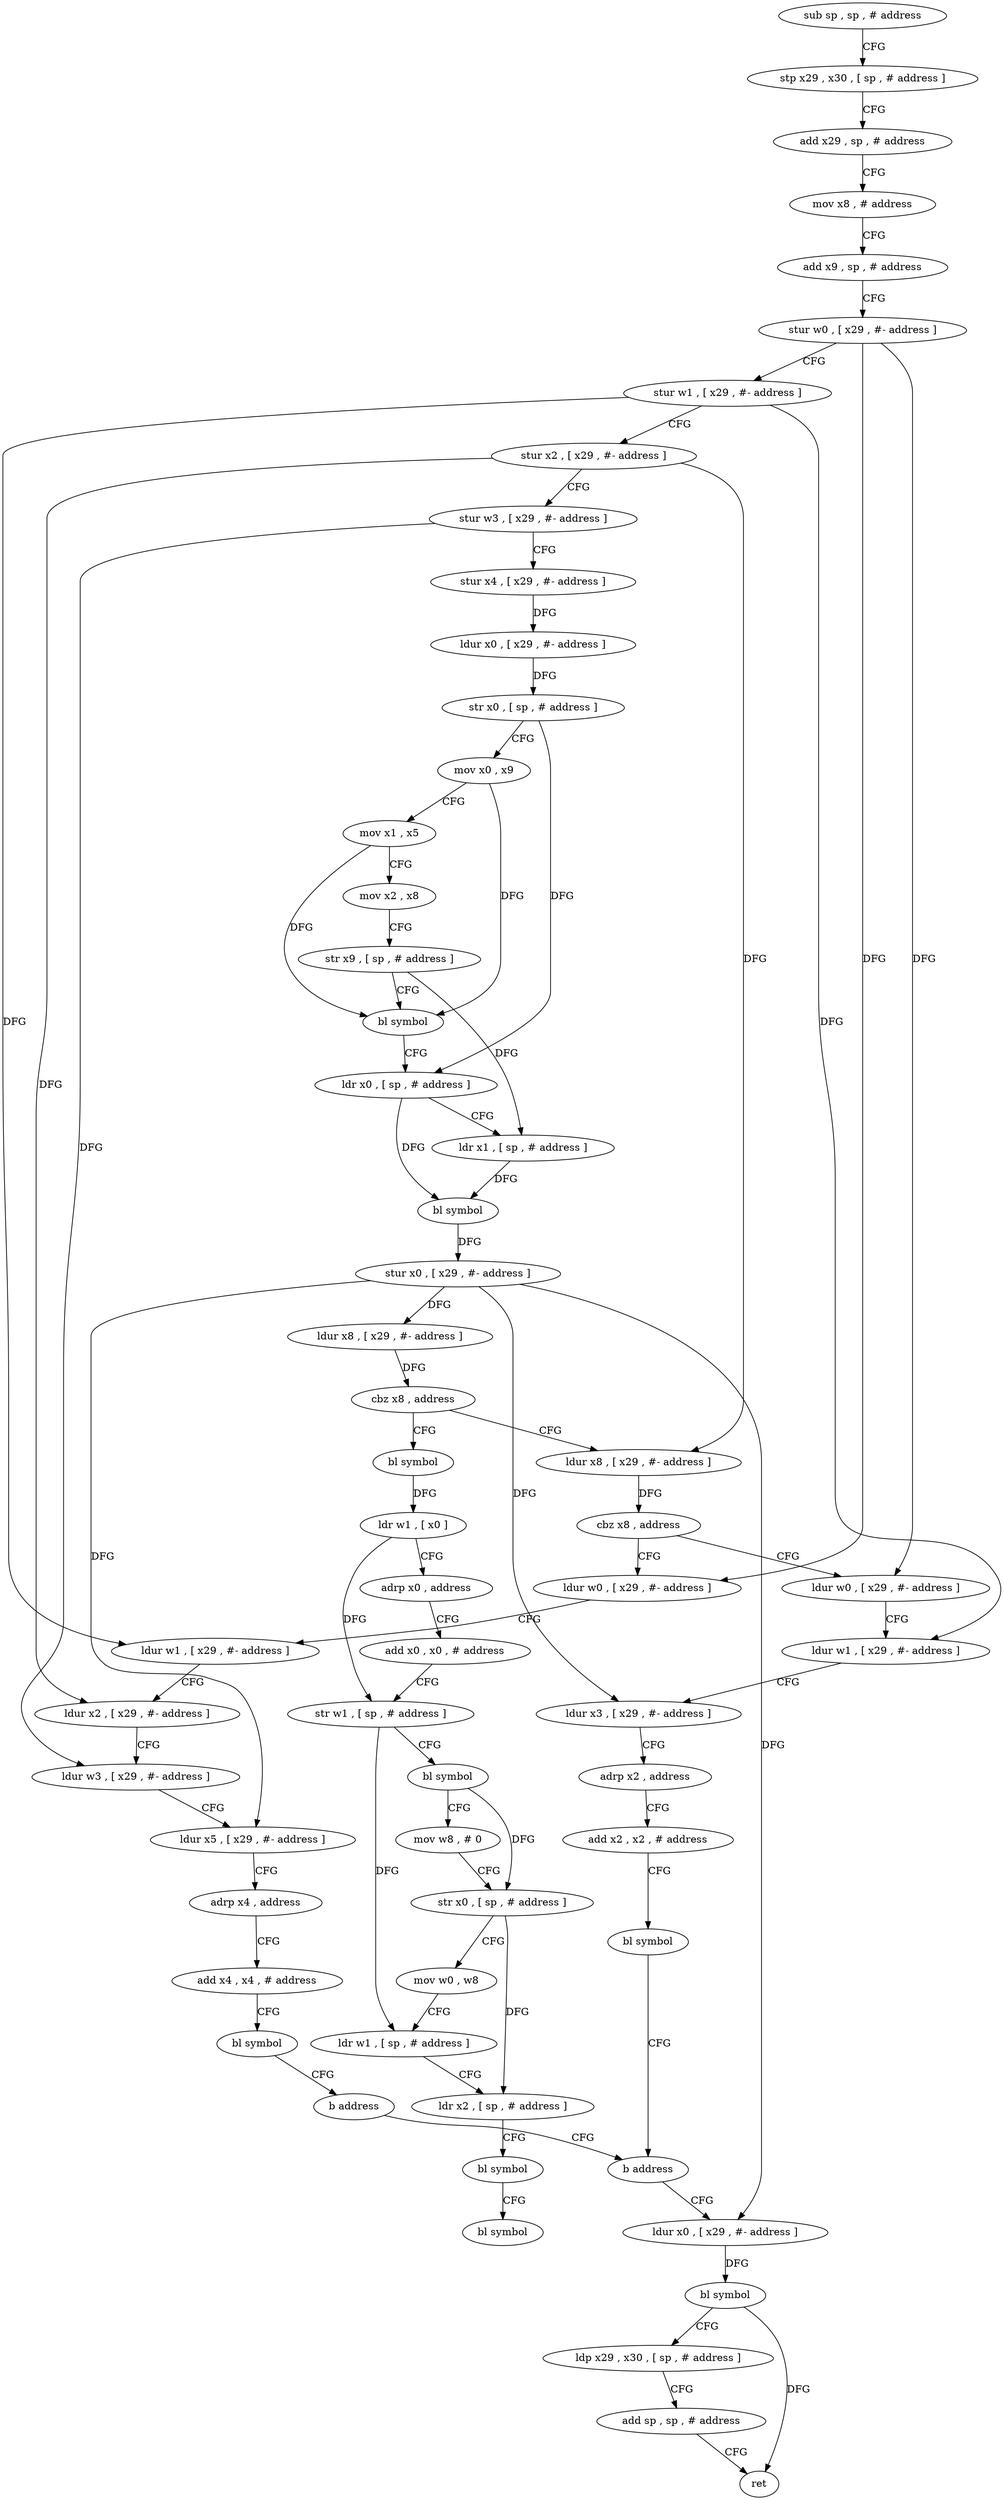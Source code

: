 digraph "func" {
"4224856" [label = "sub sp , sp , # address" ]
"4224860" [label = "stp x29 , x30 , [ sp , # address ]" ]
"4224864" [label = "add x29 , sp , # address" ]
"4224868" [label = "mov x8 , # address" ]
"4224872" [label = "add x9 , sp , # address" ]
"4224876" [label = "stur w0 , [ x29 , #- address ]" ]
"4224880" [label = "stur w1 , [ x29 , #- address ]" ]
"4224884" [label = "stur x2 , [ x29 , #- address ]" ]
"4224888" [label = "stur w3 , [ x29 , #- address ]" ]
"4224892" [label = "stur x4 , [ x29 , #- address ]" ]
"4224896" [label = "ldur x0 , [ x29 , #- address ]" ]
"4224900" [label = "str x0 , [ sp , # address ]" ]
"4224904" [label = "mov x0 , x9" ]
"4224908" [label = "mov x1 , x5" ]
"4224912" [label = "mov x2 , x8" ]
"4224916" [label = "str x9 , [ sp , # address ]" ]
"4224920" [label = "bl symbol" ]
"4224924" [label = "ldr x0 , [ sp , # address ]" ]
"4224928" [label = "ldr x1 , [ sp , # address ]" ]
"4224932" [label = "bl symbol" ]
"4224936" [label = "stur x0 , [ x29 , #- address ]" ]
"4224940" [label = "ldur x8 , [ x29 , #- address ]" ]
"4224944" [label = "cbz x8 , address" ]
"4225020" [label = "bl symbol" ]
"4224948" [label = "ldur x8 , [ x29 , #- address ]" ]
"4225024" [label = "ldr w1 , [ x0 ]" ]
"4225028" [label = "adrp x0 , address" ]
"4225032" [label = "add x0 , x0 , # address" ]
"4225036" [label = "str w1 , [ sp , # address ]" ]
"4225040" [label = "bl symbol" ]
"4225044" [label = "mov w8 , # 0" ]
"4225048" [label = "str x0 , [ sp , # address ]" ]
"4225052" [label = "mov w0 , w8" ]
"4225056" [label = "ldr w1 , [ sp , # address ]" ]
"4225060" [label = "ldr x2 , [ sp , # address ]" ]
"4225064" [label = "bl symbol" ]
"4225068" [label = "bl symbol" ]
"4224952" [label = "cbz x8 , address" ]
"4224992" [label = "ldur w0 , [ x29 , #- address ]" ]
"4224956" [label = "ldur w0 , [ x29 , #- address ]" ]
"4224996" [label = "ldur w1 , [ x29 , #- address ]" ]
"4225000" [label = "ldur x3 , [ x29 , #- address ]" ]
"4225004" [label = "adrp x2 , address" ]
"4225008" [label = "add x2 , x2 , # address" ]
"4225012" [label = "bl symbol" ]
"4225016" [label = "b address" ]
"4224960" [label = "ldur w1 , [ x29 , #- address ]" ]
"4224964" [label = "ldur x2 , [ x29 , #- address ]" ]
"4224968" [label = "ldur w3 , [ x29 , #- address ]" ]
"4224972" [label = "ldur x5 , [ x29 , #- address ]" ]
"4224976" [label = "adrp x4 , address" ]
"4224980" [label = "add x4 , x4 , # address" ]
"4224984" [label = "bl symbol" ]
"4224988" [label = "b address" ]
"4225072" [label = "ldur x0 , [ x29 , #- address ]" ]
"4225076" [label = "bl symbol" ]
"4225080" [label = "ldp x29 , x30 , [ sp , # address ]" ]
"4225084" [label = "add sp , sp , # address" ]
"4225088" [label = "ret" ]
"4224856" -> "4224860" [ label = "CFG" ]
"4224860" -> "4224864" [ label = "CFG" ]
"4224864" -> "4224868" [ label = "CFG" ]
"4224868" -> "4224872" [ label = "CFG" ]
"4224872" -> "4224876" [ label = "CFG" ]
"4224876" -> "4224880" [ label = "CFG" ]
"4224876" -> "4224992" [ label = "DFG" ]
"4224876" -> "4224956" [ label = "DFG" ]
"4224880" -> "4224884" [ label = "CFG" ]
"4224880" -> "4224996" [ label = "DFG" ]
"4224880" -> "4224960" [ label = "DFG" ]
"4224884" -> "4224888" [ label = "CFG" ]
"4224884" -> "4224948" [ label = "DFG" ]
"4224884" -> "4224964" [ label = "DFG" ]
"4224888" -> "4224892" [ label = "CFG" ]
"4224888" -> "4224968" [ label = "DFG" ]
"4224892" -> "4224896" [ label = "DFG" ]
"4224896" -> "4224900" [ label = "DFG" ]
"4224900" -> "4224904" [ label = "CFG" ]
"4224900" -> "4224924" [ label = "DFG" ]
"4224904" -> "4224908" [ label = "CFG" ]
"4224904" -> "4224920" [ label = "DFG" ]
"4224908" -> "4224912" [ label = "CFG" ]
"4224908" -> "4224920" [ label = "DFG" ]
"4224912" -> "4224916" [ label = "CFG" ]
"4224916" -> "4224920" [ label = "CFG" ]
"4224916" -> "4224928" [ label = "DFG" ]
"4224920" -> "4224924" [ label = "CFG" ]
"4224924" -> "4224928" [ label = "CFG" ]
"4224924" -> "4224932" [ label = "DFG" ]
"4224928" -> "4224932" [ label = "DFG" ]
"4224932" -> "4224936" [ label = "DFG" ]
"4224936" -> "4224940" [ label = "DFG" ]
"4224936" -> "4225000" [ label = "DFG" ]
"4224936" -> "4224972" [ label = "DFG" ]
"4224936" -> "4225072" [ label = "DFG" ]
"4224940" -> "4224944" [ label = "DFG" ]
"4224944" -> "4225020" [ label = "CFG" ]
"4224944" -> "4224948" [ label = "CFG" ]
"4225020" -> "4225024" [ label = "DFG" ]
"4224948" -> "4224952" [ label = "DFG" ]
"4225024" -> "4225028" [ label = "CFG" ]
"4225024" -> "4225036" [ label = "DFG" ]
"4225028" -> "4225032" [ label = "CFG" ]
"4225032" -> "4225036" [ label = "CFG" ]
"4225036" -> "4225040" [ label = "CFG" ]
"4225036" -> "4225056" [ label = "DFG" ]
"4225040" -> "4225044" [ label = "CFG" ]
"4225040" -> "4225048" [ label = "DFG" ]
"4225044" -> "4225048" [ label = "CFG" ]
"4225048" -> "4225052" [ label = "CFG" ]
"4225048" -> "4225060" [ label = "DFG" ]
"4225052" -> "4225056" [ label = "CFG" ]
"4225056" -> "4225060" [ label = "CFG" ]
"4225060" -> "4225064" [ label = "CFG" ]
"4225064" -> "4225068" [ label = "CFG" ]
"4224952" -> "4224992" [ label = "CFG" ]
"4224952" -> "4224956" [ label = "CFG" ]
"4224992" -> "4224996" [ label = "CFG" ]
"4224956" -> "4224960" [ label = "CFG" ]
"4224996" -> "4225000" [ label = "CFG" ]
"4225000" -> "4225004" [ label = "CFG" ]
"4225004" -> "4225008" [ label = "CFG" ]
"4225008" -> "4225012" [ label = "CFG" ]
"4225012" -> "4225016" [ label = "CFG" ]
"4225016" -> "4225072" [ label = "CFG" ]
"4224960" -> "4224964" [ label = "CFG" ]
"4224964" -> "4224968" [ label = "CFG" ]
"4224968" -> "4224972" [ label = "CFG" ]
"4224972" -> "4224976" [ label = "CFG" ]
"4224976" -> "4224980" [ label = "CFG" ]
"4224980" -> "4224984" [ label = "CFG" ]
"4224984" -> "4224988" [ label = "CFG" ]
"4224988" -> "4225016" [ label = "CFG" ]
"4225072" -> "4225076" [ label = "DFG" ]
"4225076" -> "4225080" [ label = "CFG" ]
"4225076" -> "4225088" [ label = "DFG" ]
"4225080" -> "4225084" [ label = "CFG" ]
"4225084" -> "4225088" [ label = "CFG" ]
}
